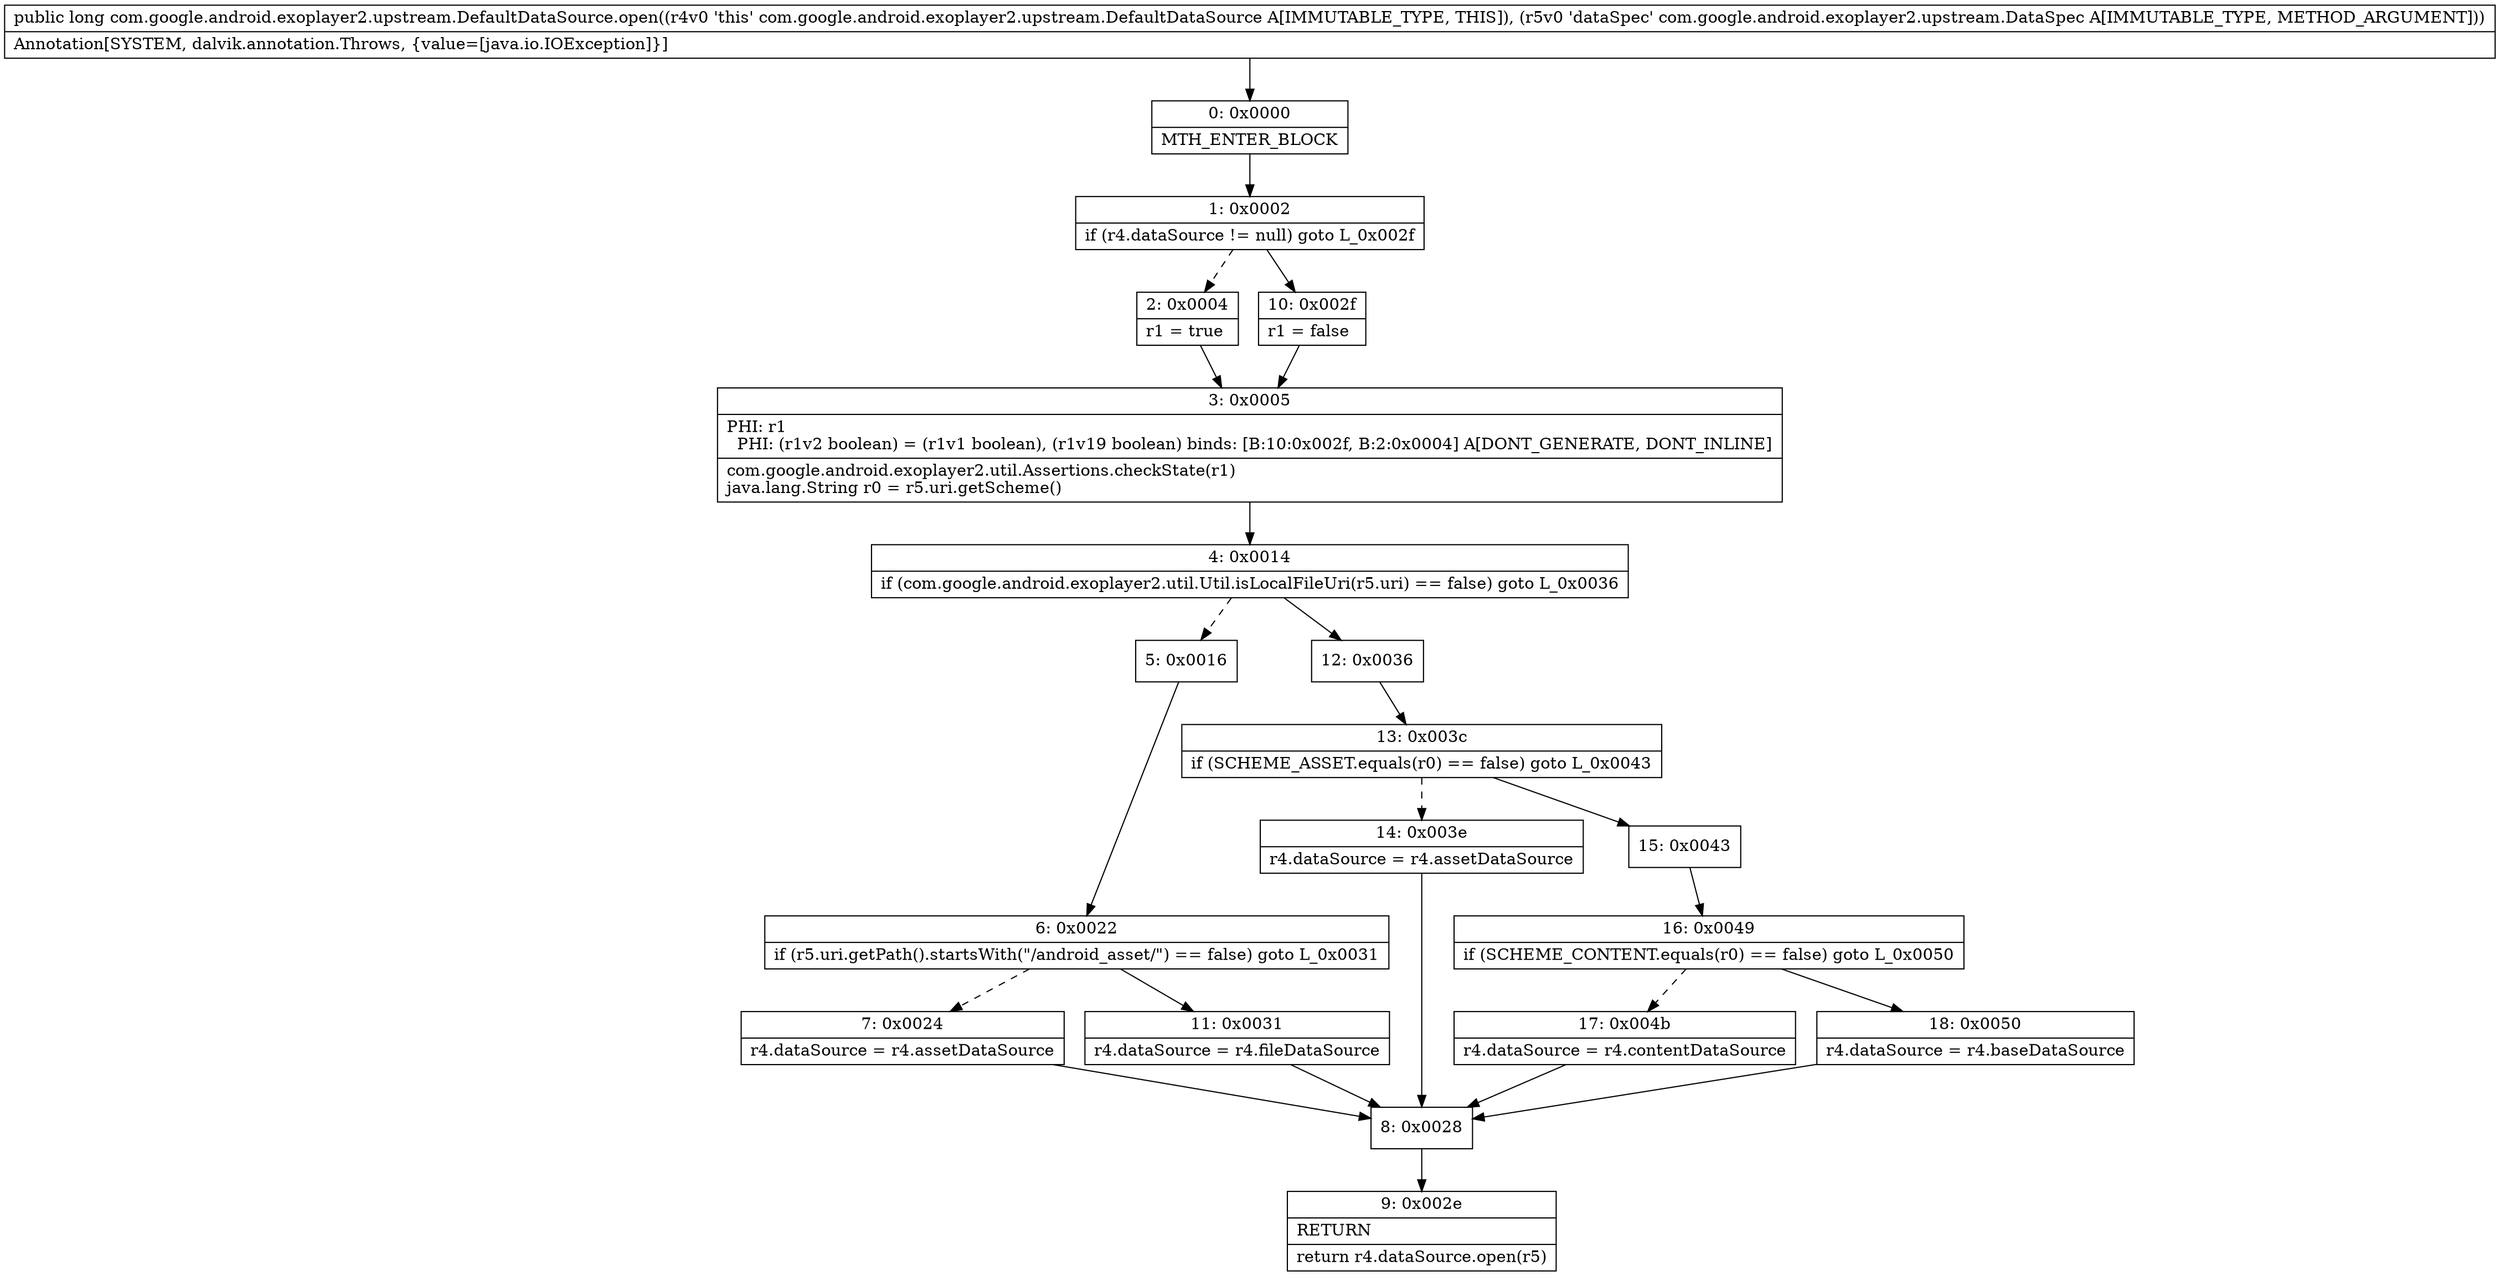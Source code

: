 digraph "CFG forcom.google.android.exoplayer2.upstream.DefaultDataSource.open(Lcom\/google\/android\/exoplayer2\/upstream\/DataSpec;)J" {
Node_0 [shape=record,label="{0\:\ 0x0000|MTH_ENTER_BLOCK\l}"];
Node_1 [shape=record,label="{1\:\ 0x0002|if (r4.dataSource != null) goto L_0x002f\l}"];
Node_2 [shape=record,label="{2\:\ 0x0004|r1 = true\l}"];
Node_3 [shape=record,label="{3\:\ 0x0005|PHI: r1 \l  PHI: (r1v2 boolean) = (r1v1 boolean), (r1v19 boolean) binds: [B:10:0x002f, B:2:0x0004] A[DONT_GENERATE, DONT_INLINE]\l|com.google.android.exoplayer2.util.Assertions.checkState(r1)\ljava.lang.String r0 = r5.uri.getScheme()\l}"];
Node_4 [shape=record,label="{4\:\ 0x0014|if (com.google.android.exoplayer2.util.Util.isLocalFileUri(r5.uri) == false) goto L_0x0036\l}"];
Node_5 [shape=record,label="{5\:\ 0x0016}"];
Node_6 [shape=record,label="{6\:\ 0x0022|if (r5.uri.getPath().startsWith(\"\/android_asset\/\") == false) goto L_0x0031\l}"];
Node_7 [shape=record,label="{7\:\ 0x0024|r4.dataSource = r4.assetDataSource\l}"];
Node_8 [shape=record,label="{8\:\ 0x0028}"];
Node_9 [shape=record,label="{9\:\ 0x002e|RETURN\l|return r4.dataSource.open(r5)\l}"];
Node_10 [shape=record,label="{10\:\ 0x002f|r1 = false\l}"];
Node_11 [shape=record,label="{11\:\ 0x0031|r4.dataSource = r4.fileDataSource\l}"];
Node_12 [shape=record,label="{12\:\ 0x0036}"];
Node_13 [shape=record,label="{13\:\ 0x003c|if (SCHEME_ASSET.equals(r0) == false) goto L_0x0043\l}"];
Node_14 [shape=record,label="{14\:\ 0x003e|r4.dataSource = r4.assetDataSource\l}"];
Node_15 [shape=record,label="{15\:\ 0x0043}"];
Node_16 [shape=record,label="{16\:\ 0x0049|if (SCHEME_CONTENT.equals(r0) == false) goto L_0x0050\l}"];
Node_17 [shape=record,label="{17\:\ 0x004b|r4.dataSource = r4.contentDataSource\l}"];
Node_18 [shape=record,label="{18\:\ 0x0050|r4.dataSource = r4.baseDataSource\l}"];
MethodNode[shape=record,label="{public long com.google.android.exoplayer2.upstream.DefaultDataSource.open((r4v0 'this' com.google.android.exoplayer2.upstream.DefaultDataSource A[IMMUTABLE_TYPE, THIS]), (r5v0 'dataSpec' com.google.android.exoplayer2.upstream.DataSpec A[IMMUTABLE_TYPE, METHOD_ARGUMENT]))  | Annotation[SYSTEM, dalvik.annotation.Throws, \{value=[java.io.IOException]\}]\l}"];
MethodNode -> Node_0;
Node_0 -> Node_1;
Node_1 -> Node_2[style=dashed];
Node_1 -> Node_10;
Node_2 -> Node_3;
Node_3 -> Node_4;
Node_4 -> Node_5[style=dashed];
Node_4 -> Node_12;
Node_5 -> Node_6;
Node_6 -> Node_7[style=dashed];
Node_6 -> Node_11;
Node_7 -> Node_8;
Node_8 -> Node_9;
Node_10 -> Node_3;
Node_11 -> Node_8;
Node_12 -> Node_13;
Node_13 -> Node_14[style=dashed];
Node_13 -> Node_15;
Node_14 -> Node_8;
Node_15 -> Node_16;
Node_16 -> Node_17[style=dashed];
Node_16 -> Node_18;
Node_17 -> Node_8;
Node_18 -> Node_8;
}

